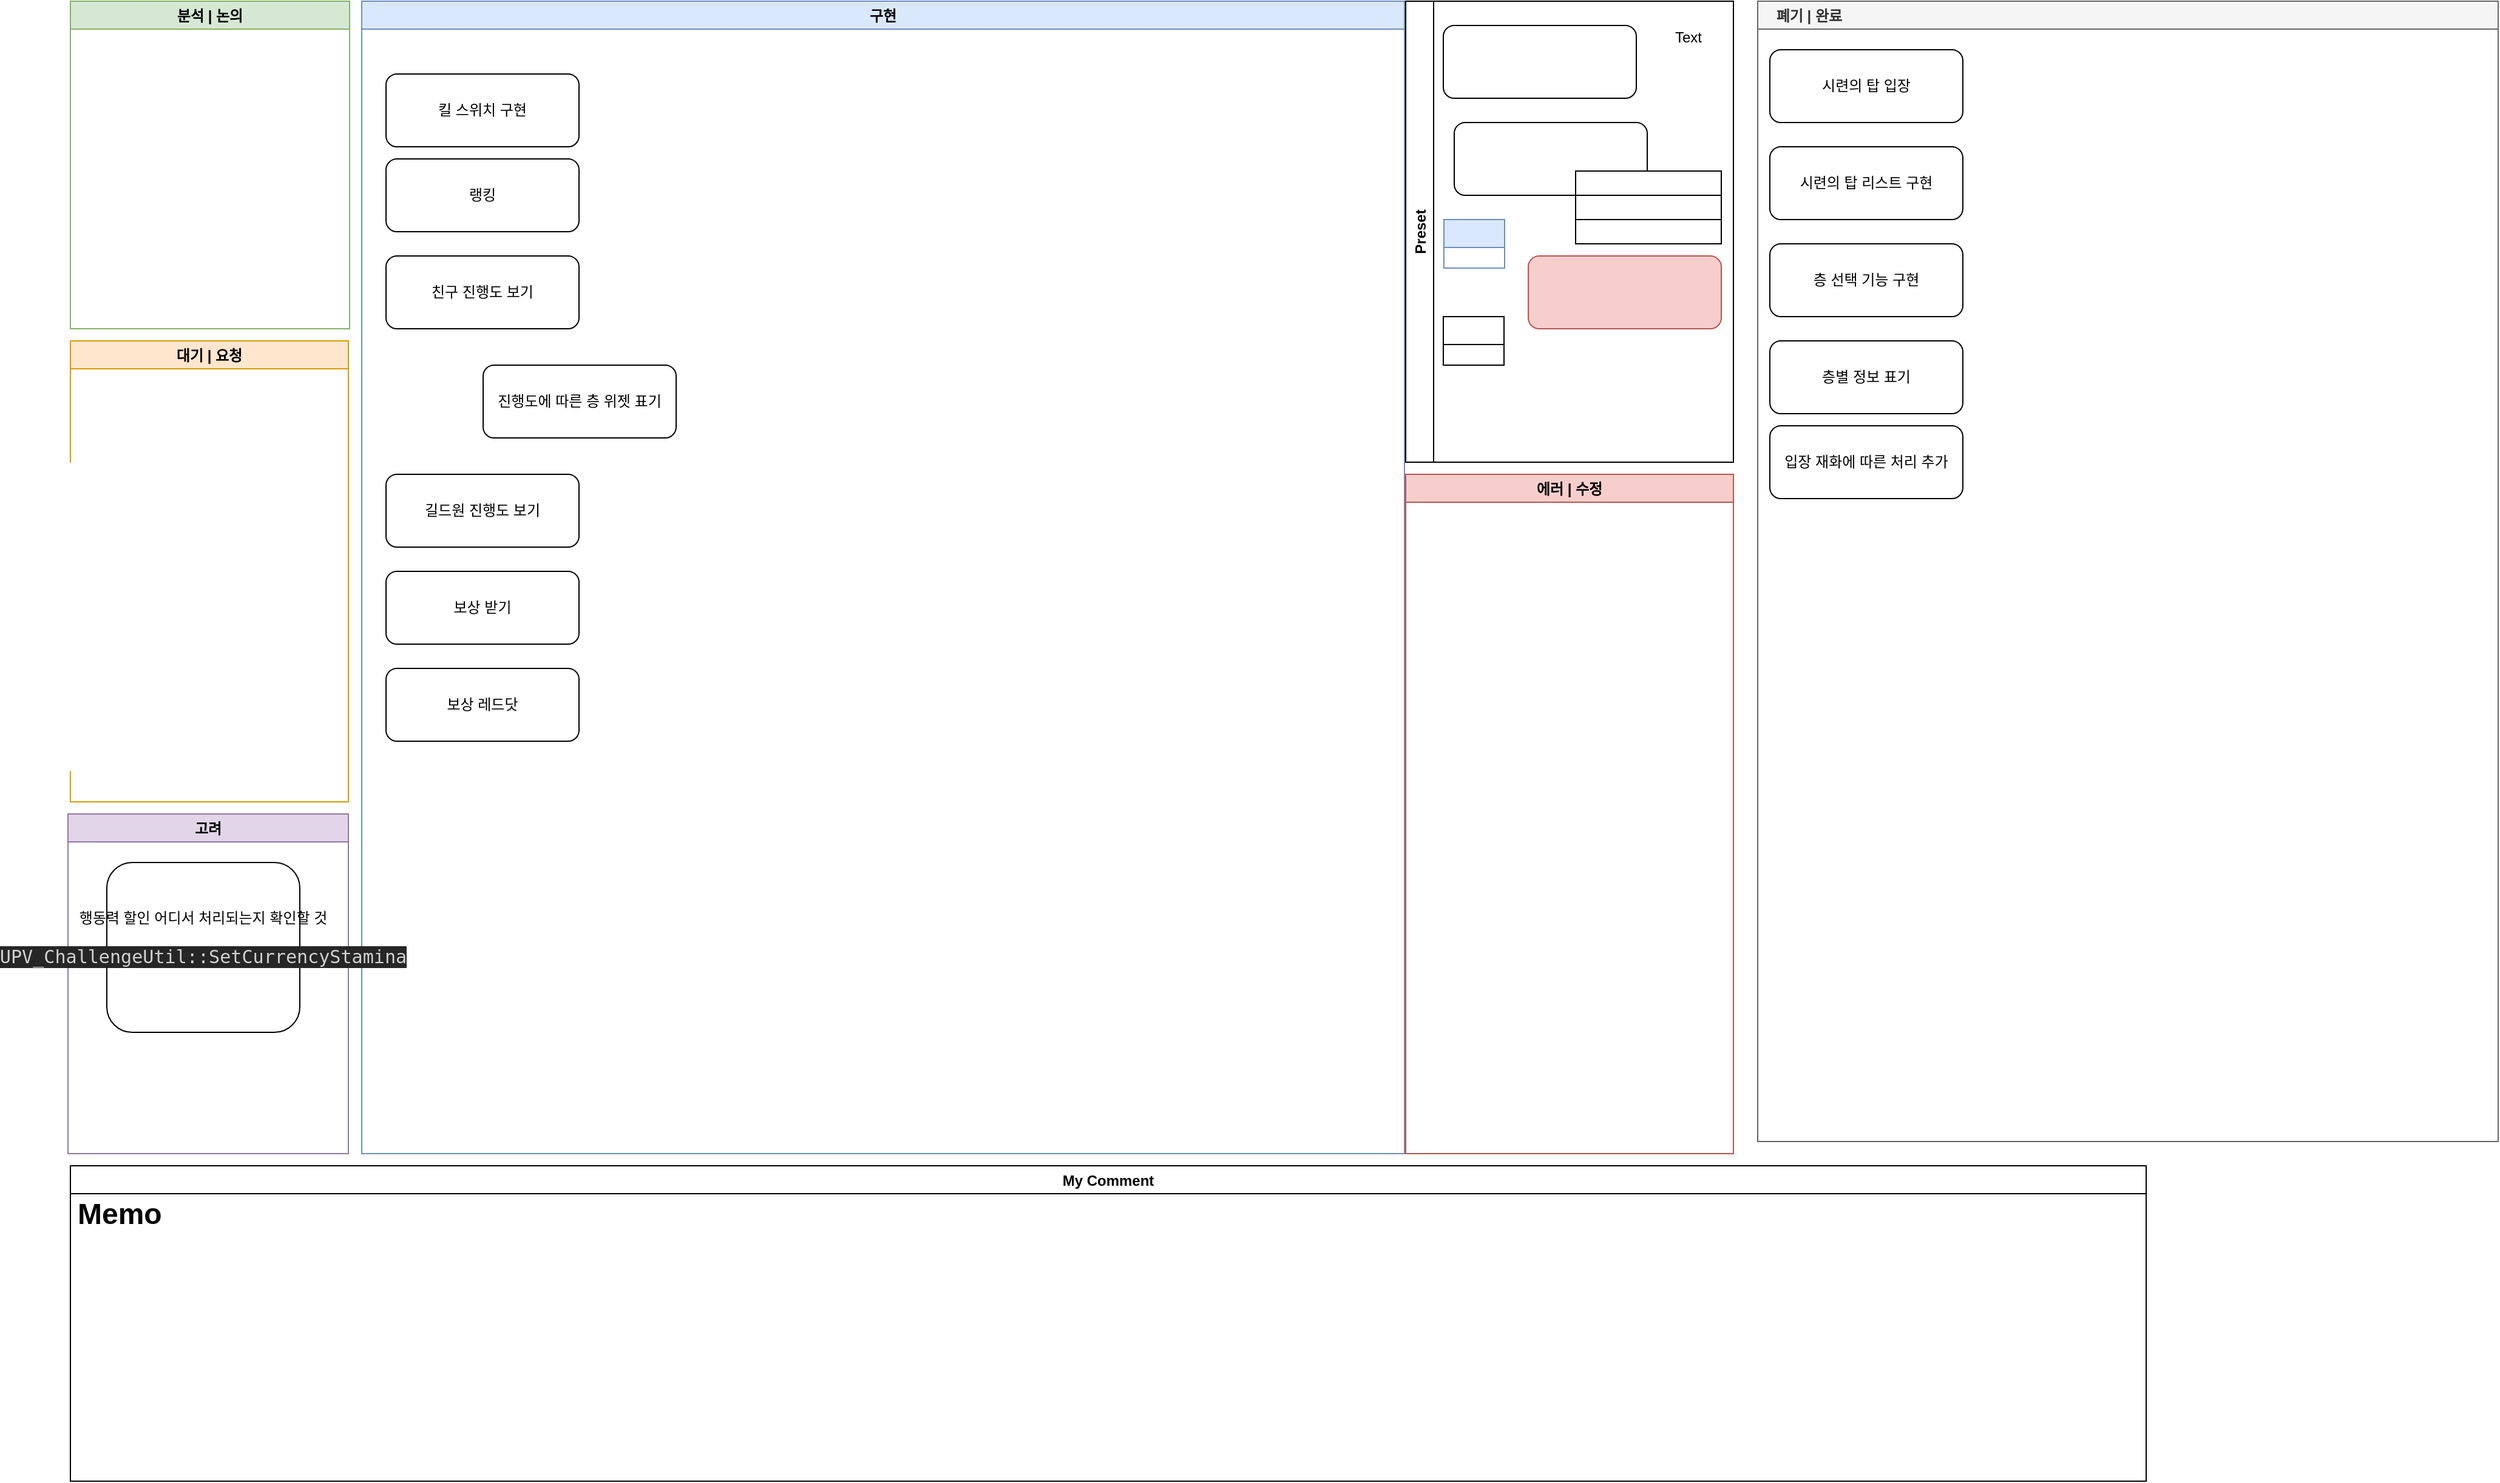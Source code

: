 <mxfile version="24.4.4" type="github">
  <diagram id="sQ8EXhfYu_Z4RW1TYD9f" name="Page-1">
    <mxGraphModel dx="2514" dy="878" grid="1" gridSize="10" guides="1" tooltips="1" connect="0" arrows="1" fold="1" page="1" pageScale="1" pageWidth="827" pageHeight="1169" math="0" shadow="0">
      <root>
        <mxCell id="0" />
        <mxCell id="1" parent="0" />
        <mxCell id="wOnGFkAYj0Utu0_wV-MN-16" value="구현" style="swimlane;fillColor=#dae8fc;strokeColor=#6c8ebf;" parent="1" vertex="1">
          <mxGeometry x="270" y="50" width="859" height="950" as="geometry" />
        </mxCell>
        <mxCell id="cQT0x60TEEhq_TcZNhzu-10" value="킬 스위치 구현" style="rounded=1;whiteSpace=wrap;html=1;" parent="wOnGFkAYj0Utu0_wV-MN-16" vertex="1">
          <mxGeometry x="20" y="60" width="159" height="60" as="geometry" />
        </mxCell>
        <mxCell id="loLB35hQQc__Ai0n8xd4-3" value="랭킹" style="rounded=1;whiteSpace=wrap;html=1;" vertex="1" parent="wOnGFkAYj0Utu0_wV-MN-16">
          <mxGeometry x="20" y="130" width="159" height="60" as="geometry" />
        </mxCell>
        <mxCell id="loLB35hQQc__Ai0n8xd4-4" value="친구 진행도 보기" style="rounded=1;whiteSpace=wrap;html=1;" vertex="1" parent="wOnGFkAYj0Utu0_wV-MN-16">
          <mxGeometry x="20" y="210" width="159" height="60" as="geometry" />
        </mxCell>
        <mxCell id="loLB35hQQc__Ai0n8xd4-5" value="길드원 진행도 보기" style="rounded=1;whiteSpace=wrap;html=1;" vertex="1" parent="wOnGFkAYj0Utu0_wV-MN-16">
          <mxGeometry x="20" y="390" width="159" height="60" as="geometry" />
        </mxCell>
        <mxCell id="loLB35hQQc__Ai0n8xd4-6" value="보상 받기" style="rounded=1;whiteSpace=wrap;html=1;" vertex="1" parent="wOnGFkAYj0Utu0_wV-MN-16">
          <mxGeometry x="20" y="470" width="159" height="60" as="geometry" />
        </mxCell>
        <mxCell id="loLB35hQQc__Ai0n8xd4-7" value="보상 레드닷" style="rounded=1;whiteSpace=wrap;html=1;" vertex="1" parent="wOnGFkAYj0Utu0_wV-MN-16">
          <mxGeometry x="20" y="550" width="159" height="60" as="geometry" />
        </mxCell>
        <mxCell id="loLB35hQQc__Ai0n8xd4-8" value="진행도에 따른 층 위젯 표기" style="rounded=1;whiteSpace=wrap;html=1;" vertex="1" parent="wOnGFkAYj0Utu0_wV-MN-16">
          <mxGeometry x="100" y="300" width="159" height="60" as="geometry" />
        </mxCell>
        <mxCell id="wOnGFkAYj0Utu0_wV-MN-17" value="분석 | 논의" style="swimlane;strokeColor=#82b366;fillColor=#D5E8D4;" parent="1" vertex="1">
          <mxGeometry x="30" y="50" width="230" height="270" as="geometry" />
        </mxCell>
        <mxCell id="MTrl5ynQiznJmTlUDSWs-4" value="대기 | 요청" style="swimlane;strokeColor=#d79b00;fillColor=#ffe6cc;" parent="1" vertex="1">
          <mxGeometry x="30" y="330" width="229" height="380" as="geometry" />
        </mxCell>
        <mxCell id="hDPYIisuoytdxOGGVnbc-3" value="    폐기 | 완료" style="swimlane;strokeColor=#666666;fillColor=#f5f5f5;fontColor=#333333;align=left;" parent="1" vertex="1">
          <mxGeometry x="1420" y="50" width="610" height="940" as="geometry">
            <mxRectangle x="1130" y="50" width="90" height="23" as="alternateBounds" />
          </mxGeometry>
        </mxCell>
        <mxCell id="U6G1Snlq9G3L8RfConAO-1" value="시련의 탑 입장" style="rounded=1;whiteSpace=wrap;html=1;" parent="hDPYIisuoytdxOGGVnbc-3" vertex="1">
          <mxGeometry x="10" y="40" width="159" height="60" as="geometry" />
        </mxCell>
        <mxCell id="KzR6uSGkWvc5jmkU1Vno-1" value="시련의 탑 리스트 구현" style="rounded=1;whiteSpace=wrap;html=1;" parent="hDPYIisuoytdxOGGVnbc-3" vertex="1">
          <mxGeometry x="10" y="120" width="159" height="60" as="geometry" />
        </mxCell>
        <mxCell id="KzR6uSGkWvc5jmkU1Vno-2" value="층 선택 기능 구현" style="rounded=1;whiteSpace=wrap;html=1;" parent="hDPYIisuoytdxOGGVnbc-3" vertex="1">
          <mxGeometry x="10" y="200" width="159" height="60" as="geometry" />
        </mxCell>
        <mxCell id="loLB35hQQc__Ai0n8xd4-1" value="층별 정보 표기" style="rounded=1;whiteSpace=wrap;html=1;" vertex="1" parent="hDPYIisuoytdxOGGVnbc-3">
          <mxGeometry x="10" y="280" width="159" height="60" as="geometry" />
        </mxCell>
        <mxCell id="loLB35hQQc__Ai0n8xd4-2" value="입장 재화에 따른 처리 추가" style="rounded=1;whiteSpace=wrap;html=1;" vertex="1" parent="hDPYIisuoytdxOGGVnbc-3">
          <mxGeometry x="10" y="350" width="159" height="60" as="geometry" />
        </mxCell>
        <mxCell id="6kkVd8V_ymKgZ0_L0vxy-3" value="My Comment" style="swimlane;" parent="1" vertex="1">
          <mxGeometry x="30" y="1010" width="1710" height="260" as="geometry">
            <mxRectangle x="49" y="720" width="100" height="23" as="alternateBounds" />
          </mxGeometry>
        </mxCell>
        <mxCell id="KfCYHrgsOKh0RXw9eGPa-2" value="&lt;h1&gt;Memo&lt;/h1&gt;&lt;div&gt;&lt;br&gt;&lt;/div&gt;" style="text;html=1;strokeColor=none;fillColor=none;spacing=5;spacingTop=-20;whiteSpace=wrap;overflow=hidden;rounded=0;align=left;" parent="6kkVd8V_ymKgZ0_L0vxy-3" vertex="1">
          <mxGeometry x="1" y="20" width="1070" height="240" as="geometry" />
        </mxCell>
        <mxCell id="wOnGFkAYj0Utu0_wV-MN-18" value="고려" style="swimlane;fillColor=#e1d5e7;strokeColor=#9673a6;" parent="1" vertex="1">
          <mxGeometry x="28" y="720" width="231" height="280" as="geometry" />
        </mxCell>
        <mxCell id="loLB35hQQc__Ai0n8xd4-9" value="행동력 할인 어디서 처리되는지 확인할 것&lt;br&gt;&lt;div style=&quot;background-color:#262626;color:#d0d0d0&quot;&gt;&lt;pre style=&quot;font-family:&#39;JetBrains Mono&#39;,monospace;font-size:11.3pt;&quot;&gt;UPV_ChallengeUtil::SetCurrencyStamina&lt;/pre&gt;&lt;/div&gt;" style="rounded=1;whiteSpace=wrap;html=1;" vertex="1" parent="wOnGFkAYj0Utu0_wV-MN-18">
          <mxGeometry x="32" y="40" width="159" height="140" as="geometry" />
        </mxCell>
        <mxCell id="oumLD8d3DvaTa1NXrWpt-27" value="Preset" style="swimlane;horizontal=0;" parent="1" vertex="1">
          <mxGeometry x="1130" y="50" width="270" height="380" as="geometry" />
        </mxCell>
        <mxCell id="oumLD8d3DvaTa1NXrWpt-32" value="" style="swimlane;fillColor=#dae8fc;strokeColor=#6c8ebf;" parent="oumLD8d3DvaTa1NXrWpt-27" vertex="1" collapsed="1">
          <mxGeometry x="31.5" y="180" width="50" height="40" as="geometry">
            <mxRectangle x="31.5" y="180" width="219.5" height="60" as="alternateBounds" />
          </mxGeometry>
        </mxCell>
        <mxCell id="oumLD8d3DvaTa1NXrWpt-34" value="" style="swimlane;" parent="oumLD8d3DvaTa1NXrWpt-27" vertex="1" collapsed="1">
          <mxGeometry x="31" y="260" width="50" height="40" as="geometry">
            <mxRectangle x="31" y="260" width="219" height="50" as="alternateBounds" />
          </mxGeometry>
        </mxCell>
        <mxCell id="Fb32EvJjGHJRLybvlaYY-3" value="Text" style="text;html=1;align=left;verticalAlign=middle;resizable=0;points=[];autosize=1;strokeColor=none;" parent="oumLD8d3DvaTa1NXrWpt-27" vertex="1">
          <mxGeometry x="220" y="20" width="40" height="20" as="geometry" />
        </mxCell>
        <mxCell id="tH88tRurDEZZYX3UZ1Wb-1" value="" style="rounded=1;whiteSpace=wrap;html=1;" parent="oumLD8d3DvaTa1NXrWpt-27" vertex="1">
          <mxGeometry x="31" y="20" width="159" height="60" as="geometry" />
        </mxCell>
        <mxCell id="8vmb4RLjWRvc2X2qJKQM-1" value="" style="rounded=1;whiteSpace=wrap;html=1;fillColor=#f8cecc;strokeColor=#b85450;" parent="oumLD8d3DvaTa1NXrWpt-27" vertex="1">
          <mxGeometry x="101" y="210" width="159" height="60" as="geometry" />
        </mxCell>
        <mxCell id="Lh-9QCx4mtw0z8OulHlL-3" value="" style="group" parent="oumLD8d3DvaTa1NXrWpt-27" vertex="1" connectable="0">
          <mxGeometry x="40" y="100" width="220" height="100" as="geometry" />
        </mxCell>
        <mxCell id="Lh-9QCx4mtw0z8OulHlL-2" value="" style="rounded=0;whiteSpace=wrap;html=1;" parent="Lh-9QCx4mtw0z8OulHlL-3" vertex="1">
          <mxGeometry x="100" y="80" width="120" height="20" as="geometry" />
        </mxCell>
        <mxCell id="oumLD8d3DvaTa1NXrWpt-28" value="" style="rounded=1;whiteSpace=wrap;html=1;" parent="Lh-9QCx4mtw0z8OulHlL-3" vertex="1">
          <mxGeometry width="159" height="60" as="geometry" />
        </mxCell>
        <mxCell id="oumLD8d3DvaTa1NXrWpt-29" value="" style="rounded=0;whiteSpace=wrap;html=1;" parent="Lh-9QCx4mtw0z8OulHlL-3" vertex="1">
          <mxGeometry x="100" y="60" width="120" height="20" as="geometry" />
        </mxCell>
        <mxCell id="oumLD8d3DvaTa1NXrWpt-30" value="" style="rounded=0;whiteSpace=wrap;html=1;" parent="Lh-9QCx4mtw0z8OulHlL-3" vertex="1">
          <mxGeometry x="100" y="40" width="120" height="20" as="geometry" />
        </mxCell>
        <mxCell id="9A0mLHsorhuxDrabdEOj-9" value="에러 | 수정" style="swimlane;fillColor=#f8cecc;strokeColor=#b85450;startSize=23;" parent="1" vertex="1">
          <mxGeometry x="1130" y="440" width="270" height="560" as="geometry">
            <mxRectangle x="620" y="440" width="90" height="23" as="alternateBounds" />
          </mxGeometry>
        </mxCell>
      </root>
    </mxGraphModel>
  </diagram>
</mxfile>
